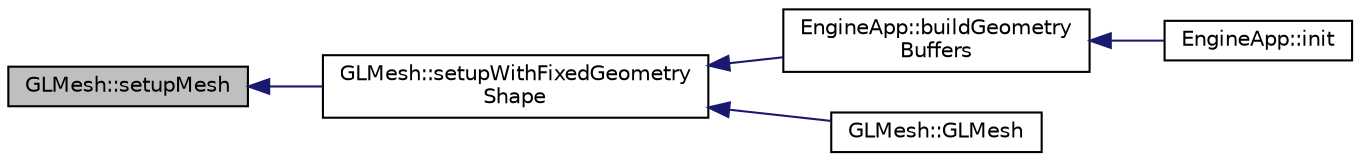 digraph "GLMesh::setupMesh"
{
  edge [fontname="Helvetica",fontsize="10",labelfontname="Helvetica",labelfontsize="10"];
  node [fontname="Helvetica",fontsize="10",shape=record];
  rankdir="LR";
  Node33 [label="GLMesh::setupMesh",height=0.2,width=0.4,color="black", fillcolor="grey75", style="filled", fontcolor="black"];
  Node33 -> Node34 [dir="back",color="midnightblue",fontsize="10",style="solid",fontname="Helvetica"];
  Node34 [label="GLMesh::setupWithFixedGeometry\lShape",height=0.2,width=0.4,color="black", fillcolor="white", style="filled",URL="$class_g_l_mesh.html#afdb7074248edc88e8062708fcca7960e"];
  Node34 -> Node35 [dir="back",color="midnightblue",fontsize="10",style="solid",fontname="Helvetica"];
  Node35 [label="EngineApp::buildGeometry\lBuffers",height=0.2,width=0.4,color="black", fillcolor="white", style="filled",URL="$class_engine_app.html#a711a22fc037c19fe8d3d7d789cfb69a7",tooltip="bind geometry buffers, that is, bind geometry data in vertex array objects. "];
  Node35 -> Node36 [dir="back",color="midnightblue",fontsize="10",style="solid",fontname="Helvetica"];
  Node36 [label="EngineApp::init",height=0.2,width=0.4,color="black", fillcolor="white", style="filled",URL="$class_engine_app.html#a098c2dcd565dce933bb43e7fca12de5e",tooltip="all initialization for engine, for example, buildGeometryBuffers, buildUniformBuffers, will be done here. "];
  Node34 -> Node37 [dir="back",color="midnightblue",fontsize="10",style="solid",fontname="Helvetica"];
  Node37 [label="GLMesh::GLMesh",height=0.2,width=0.4,color="black", fillcolor="white", style="filled",URL="$class_g_l_mesh.html#a25ccb8776132c57a476e5b706dfab5fd"];
}
